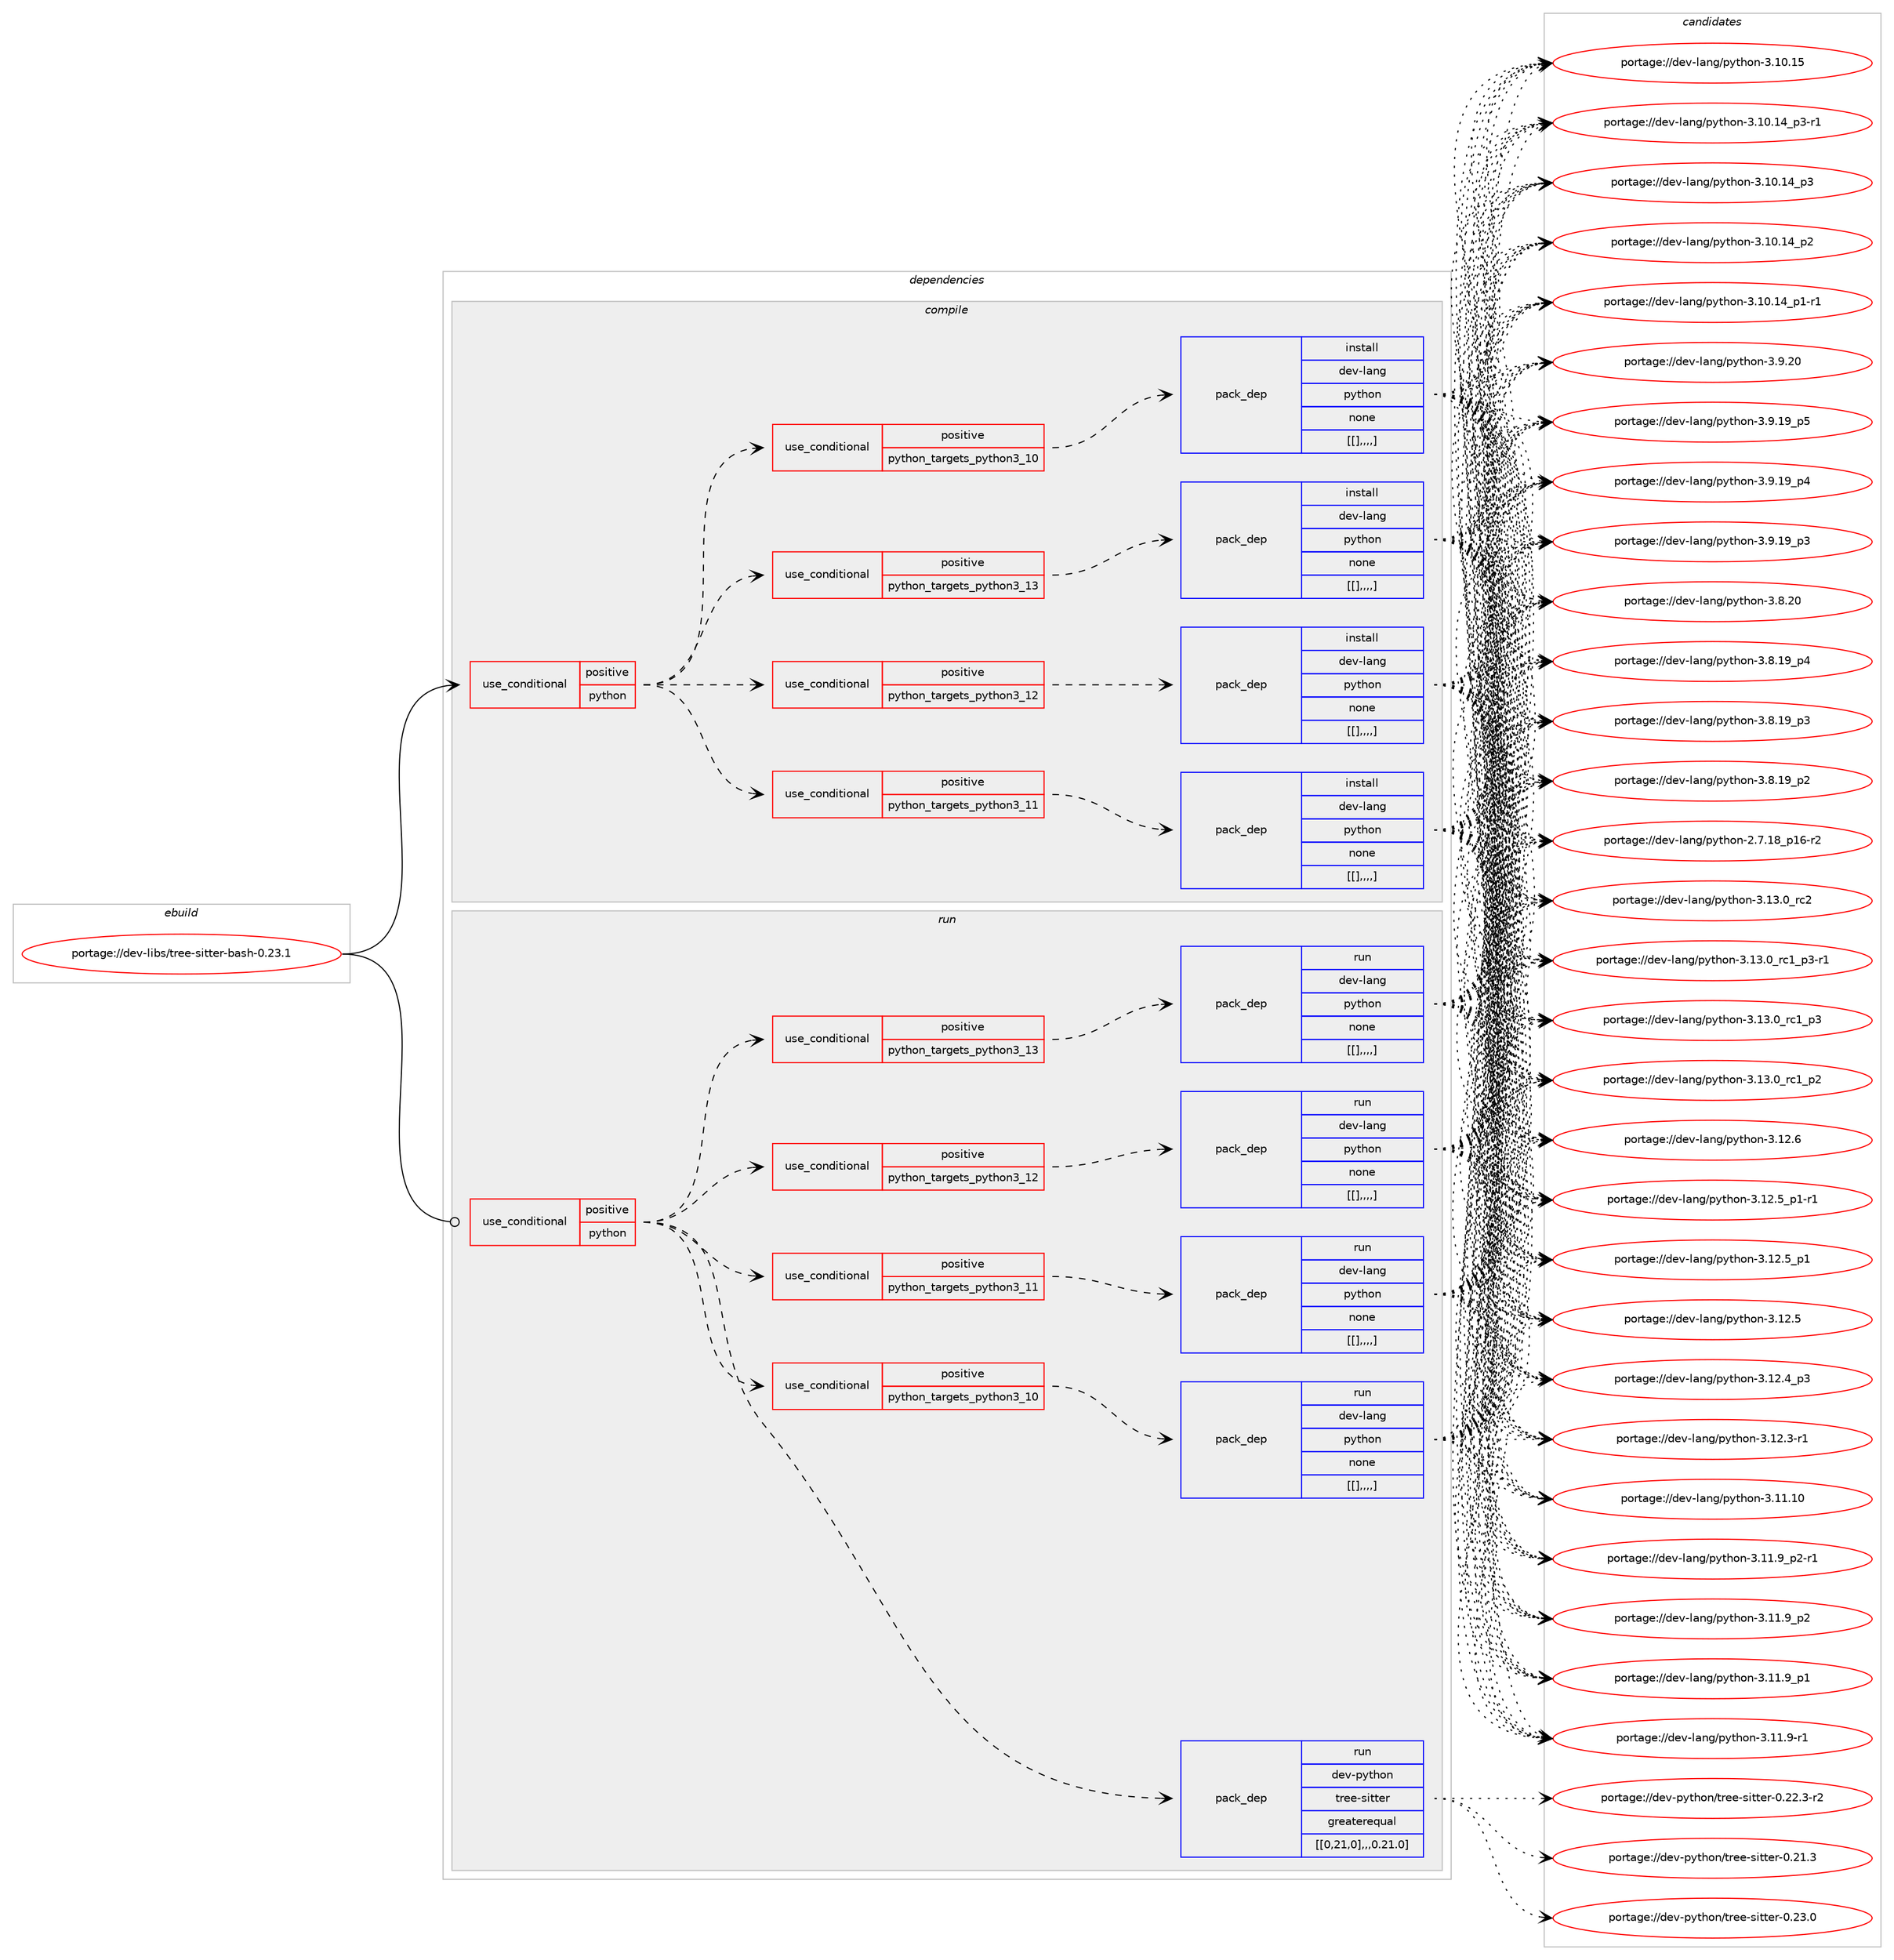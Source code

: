 digraph prolog {

# *************
# Graph options
# *************

newrank=true;
concentrate=true;
compound=true;
graph [rankdir=LR,fontname=Helvetica,fontsize=10,ranksep=1.5];#, ranksep=2.5, nodesep=0.2];
edge  [arrowhead=vee];
node  [fontname=Helvetica,fontsize=10];

# **********
# The ebuild
# **********

subgraph cluster_leftcol {
color=gray;
label=<<i>ebuild</i>>;
id [label="portage://dev-libs/tree-sitter-bash-0.23.1", color=red, width=4, href="../dev-libs/tree-sitter-bash-0.23.1.svg"];
}

# ****************
# The dependencies
# ****************

subgraph cluster_midcol {
color=gray;
label=<<i>dependencies</i>>;
subgraph cluster_compile {
fillcolor="#eeeeee";
style=filled;
label=<<i>compile</i>>;
subgraph cond28786 {
dependency115374 [label=<<TABLE BORDER="0" CELLBORDER="1" CELLSPACING="0" CELLPADDING="4"><TR><TD ROWSPAN="3" CELLPADDING="10">use_conditional</TD></TR><TR><TD>positive</TD></TR><TR><TD>python</TD></TR></TABLE>>, shape=none, color=red];
subgraph cond28787 {
dependency115375 [label=<<TABLE BORDER="0" CELLBORDER="1" CELLSPACING="0" CELLPADDING="4"><TR><TD ROWSPAN="3" CELLPADDING="10">use_conditional</TD></TR><TR><TD>positive</TD></TR><TR><TD>python_targets_python3_10</TD></TR></TABLE>>, shape=none, color=red];
subgraph pack85420 {
dependency115376 [label=<<TABLE BORDER="0" CELLBORDER="1" CELLSPACING="0" CELLPADDING="4" WIDTH="220"><TR><TD ROWSPAN="6" CELLPADDING="30">pack_dep</TD></TR><TR><TD WIDTH="110">install</TD></TR><TR><TD>dev-lang</TD></TR><TR><TD>python</TD></TR><TR><TD>none</TD></TR><TR><TD>[[],,,,]</TD></TR></TABLE>>, shape=none, color=blue];
}
dependency115375:e -> dependency115376:w [weight=20,style="dashed",arrowhead="vee"];
}
dependency115374:e -> dependency115375:w [weight=20,style="dashed",arrowhead="vee"];
subgraph cond28788 {
dependency115377 [label=<<TABLE BORDER="0" CELLBORDER="1" CELLSPACING="0" CELLPADDING="4"><TR><TD ROWSPAN="3" CELLPADDING="10">use_conditional</TD></TR><TR><TD>positive</TD></TR><TR><TD>python_targets_python3_11</TD></TR></TABLE>>, shape=none, color=red];
subgraph pack85421 {
dependency115378 [label=<<TABLE BORDER="0" CELLBORDER="1" CELLSPACING="0" CELLPADDING="4" WIDTH="220"><TR><TD ROWSPAN="6" CELLPADDING="30">pack_dep</TD></TR><TR><TD WIDTH="110">install</TD></TR><TR><TD>dev-lang</TD></TR><TR><TD>python</TD></TR><TR><TD>none</TD></TR><TR><TD>[[],,,,]</TD></TR></TABLE>>, shape=none, color=blue];
}
dependency115377:e -> dependency115378:w [weight=20,style="dashed",arrowhead="vee"];
}
dependency115374:e -> dependency115377:w [weight=20,style="dashed",arrowhead="vee"];
subgraph cond28789 {
dependency115379 [label=<<TABLE BORDER="0" CELLBORDER="1" CELLSPACING="0" CELLPADDING="4"><TR><TD ROWSPAN="3" CELLPADDING="10">use_conditional</TD></TR><TR><TD>positive</TD></TR><TR><TD>python_targets_python3_12</TD></TR></TABLE>>, shape=none, color=red];
subgraph pack85422 {
dependency115380 [label=<<TABLE BORDER="0" CELLBORDER="1" CELLSPACING="0" CELLPADDING="4" WIDTH="220"><TR><TD ROWSPAN="6" CELLPADDING="30">pack_dep</TD></TR><TR><TD WIDTH="110">install</TD></TR><TR><TD>dev-lang</TD></TR><TR><TD>python</TD></TR><TR><TD>none</TD></TR><TR><TD>[[],,,,]</TD></TR></TABLE>>, shape=none, color=blue];
}
dependency115379:e -> dependency115380:w [weight=20,style="dashed",arrowhead="vee"];
}
dependency115374:e -> dependency115379:w [weight=20,style="dashed",arrowhead="vee"];
subgraph cond28790 {
dependency115381 [label=<<TABLE BORDER="0" CELLBORDER="1" CELLSPACING="0" CELLPADDING="4"><TR><TD ROWSPAN="3" CELLPADDING="10">use_conditional</TD></TR><TR><TD>positive</TD></TR><TR><TD>python_targets_python3_13</TD></TR></TABLE>>, shape=none, color=red];
subgraph pack85423 {
dependency115382 [label=<<TABLE BORDER="0" CELLBORDER="1" CELLSPACING="0" CELLPADDING="4" WIDTH="220"><TR><TD ROWSPAN="6" CELLPADDING="30">pack_dep</TD></TR><TR><TD WIDTH="110">install</TD></TR><TR><TD>dev-lang</TD></TR><TR><TD>python</TD></TR><TR><TD>none</TD></TR><TR><TD>[[],,,,]</TD></TR></TABLE>>, shape=none, color=blue];
}
dependency115381:e -> dependency115382:w [weight=20,style="dashed",arrowhead="vee"];
}
dependency115374:e -> dependency115381:w [weight=20,style="dashed",arrowhead="vee"];
}
id:e -> dependency115374:w [weight=20,style="solid",arrowhead="vee"];
}
subgraph cluster_compileandrun {
fillcolor="#eeeeee";
style=filled;
label=<<i>compile and run</i>>;
}
subgraph cluster_run {
fillcolor="#eeeeee";
style=filled;
label=<<i>run</i>>;
subgraph cond28791 {
dependency115383 [label=<<TABLE BORDER="0" CELLBORDER="1" CELLSPACING="0" CELLPADDING="4"><TR><TD ROWSPAN="3" CELLPADDING="10">use_conditional</TD></TR><TR><TD>positive</TD></TR><TR><TD>python</TD></TR></TABLE>>, shape=none, color=red];
subgraph cond28792 {
dependency115384 [label=<<TABLE BORDER="0" CELLBORDER="1" CELLSPACING="0" CELLPADDING="4"><TR><TD ROWSPAN="3" CELLPADDING="10">use_conditional</TD></TR><TR><TD>positive</TD></TR><TR><TD>python_targets_python3_10</TD></TR></TABLE>>, shape=none, color=red];
subgraph pack85424 {
dependency115385 [label=<<TABLE BORDER="0" CELLBORDER="1" CELLSPACING="0" CELLPADDING="4" WIDTH="220"><TR><TD ROWSPAN="6" CELLPADDING="30">pack_dep</TD></TR><TR><TD WIDTH="110">run</TD></TR><TR><TD>dev-lang</TD></TR><TR><TD>python</TD></TR><TR><TD>none</TD></TR><TR><TD>[[],,,,]</TD></TR></TABLE>>, shape=none, color=blue];
}
dependency115384:e -> dependency115385:w [weight=20,style="dashed",arrowhead="vee"];
}
dependency115383:e -> dependency115384:w [weight=20,style="dashed",arrowhead="vee"];
subgraph cond28793 {
dependency115386 [label=<<TABLE BORDER="0" CELLBORDER="1" CELLSPACING="0" CELLPADDING="4"><TR><TD ROWSPAN="3" CELLPADDING="10">use_conditional</TD></TR><TR><TD>positive</TD></TR><TR><TD>python_targets_python3_11</TD></TR></TABLE>>, shape=none, color=red];
subgraph pack85425 {
dependency115387 [label=<<TABLE BORDER="0" CELLBORDER="1" CELLSPACING="0" CELLPADDING="4" WIDTH="220"><TR><TD ROWSPAN="6" CELLPADDING="30">pack_dep</TD></TR><TR><TD WIDTH="110">run</TD></TR><TR><TD>dev-lang</TD></TR><TR><TD>python</TD></TR><TR><TD>none</TD></TR><TR><TD>[[],,,,]</TD></TR></TABLE>>, shape=none, color=blue];
}
dependency115386:e -> dependency115387:w [weight=20,style="dashed",arrowhead="vee"];
}
dependency115383:e -> dependency115386:w [weight=20,style="dashed",arrowhead="vee"];
subgraph cond28794 {
dependency115388 [label=<<TABLE BORDER="0" CELLBORDER="1" CELLSPACING="0" CELLPADDING="4"><TR><TD ROWSPAN="3" CELLPADDING="10">use_conditional</TD></TR><TR><TD>positive</TD></TR><TR><TD>python_targets_python3_12</TD></TR></TABLE>>, shape=none, color=red];
subgraph pack85426 {
dependency115389 [label=<<TABLE BORDER="0" CELLBORDER="1" CELLSPACING="0" CELLPADDING="4" WIDTH="220"><TR><TD ROWSPAN="6" CELLPADDING="30">pack_dep</TD></TR><TR><TD WIDTH="110">run</TD></TR><TR><TD>dev-lang</TD></TR><TR><TD>python</TD></TR><TR><TD>none</TD></TR><TR><TD>[[],,,,]</TD></TR></TABLE>>, shape=none, color=blue];
}
dependency115388:e -> dependency115389:w [weight=20,style="dashed",arrowhead="vee"];
}
dependency115383:e -> dependency115388:w [weight=20,style="dashed",arrowhead="vee"];
subgraph cond28795 {
dependency115390 [label=<<TABLE BORDER="0" CELLBORDER="1" CELLSPACING="0" CELLPADDING="4"><TR><TD ROWSPAN="3" CELLPADDING="10">use_conditional</TD></TR><TR><TD>positive</TD></TR><TR><TD>python_targets_python3_13</TD></TR></TABLE>>, shape=none, color=red];
subgraph pack85427 {
dependency115391 [label=<<TABLE BORDER="0" CELLBORDER="1" CELLSPACING="0" CELLPADDING="4" WIDTH="220"><TR><TD ROWSPAN="6" CELLPADDING="30">pack_dep</TD></TR><TR><TD WIDTH="110">run</TD></TR><TR><TD>dev-lang</TD></TR><TR><TD>python</TD></TR><TR><TD>none</TD></TR><TR><TD>[[],,,,]</TD></TR></TABLE>>, shape=none, color=blue];
}
dependency115390:e -> dependency115391:w [weight=20,style="dashed",arrowhead="vee"];
}
dependency115383:e -> dependency115390:w [weight=20,style="dashed",arrowhead="vee"];
subgraph pack85428 {
dependency115392 [label=<<TABLE BORDER="0" CELLBORDER="1" CELLSPACING="0" CELLPADDING="4" WIDTH="220"><TR><TD ROWSPAN="6" CELLPADDING="30">pack_dep</TD></TR><TR><TD WIDTH="110">run</TD></TR><TR><TD>dev-python</TD></TR><TR><TD>tree-sitter</TD></TR><TR><TD>greaterequal</TD></TR><TR><TD>[[0,21,0],,,0.21.0]</TD></TR></TABLE>>, shape=none, color=blue];
}
dependency115383:e -> dependency115392:w [weight=20,style="dashed",arrowhead="vee"];
}
id:e -> dependency115383:w [weight=20,style="solid",arrowhead="odot"];
}
}

# **************
# The candidates
# **************

subgraph cluster_choices {
rank=same;
color=gray;
label=<<i>candidates</i>>;

subgraph choice85420 {
color=black;
nodesep=1;
choice10010111845108971101034711212111610411111045514649514648951149950 [label="portage://dev-lang/python-3.13.0_rc2", color=red, width=4,href="../dev-lang/python-3.13.0_rc2.svg"];
choice1001011184510897110103471121211161041111104551464951464895114994995112514511449 [label="portage://dev-lang/python-3.13.0_rc1_p3-r1", color=red, width=4,href="../dev-lang/python-3.13.0_rc1_p3-r1.svg"];
choice100101118451089711010347112121116104111110455146495146489511499499511251 [label="portage://dev-lang/python-3.13.0_rc1_p3", color=red, width=4,href="../dev-lang/python-3.13.0_rc1_p3.svg"];
choice100101118451089711010347112121116104111110455146495146489511499499511250 [label="portage://dev-lang/python-3.13.0_rc1_p2", color=red, width=4,href="../dev-lang/python-3.13.0_rc1_p2.svg"];
choice10010111845108971101034711212111610411111045514649504654 [label="portage://dev-lang/python-3.12.6", color=red, width=4,href="../dev-lang/python-3.12.6.svg"];
choice1001011184510897110103471121211161041111104551464950465395112494511449 [label="portage://dev-lang/python-3.12.5_p1-r1", color=red, width=4,href="../dev-lang/python-3.12.5_p1-r1.svg"];
choice100101118451089711010347112121116104111110455146495046539511249 [label="portage://dev-lang/python-3.12.5_p1", color=red, width=4,href="../dev-lang/python-3.12.5_p1.svg"];
choice10010111845108971101034711212111610411111045514649504653 [label="portage://dev-lang/python-3.12.5", color=red, width=4,href="../dev-lang/python-3.12.5.svg"];
choice100101118451089711010347112121116104111110455146495046529511251 [label="portage://dev-lang/python-3.12.4_p3", color=red, width=4,href="../dev-lang/python-3.12.4_p3.svg"];
choice100101118451089711010347112121116104111110455146495046514511449 [label="portage://dev-lang/python-3.12.3-r1", color=red, width=4,href="../dev-lang/python-3.12.3-r1.svg"];
choice1001011184510897110103471121211161041111104551464949464948 [label="portage://dev-lang/python-3.11.10", color=red, width=4,href="../dev-lang/python-3.11.10.svg"];
choice1001011184510897110103471121211161041111104551464949465795112504511449 [label="portage://dev-lang/python-3.11.9_p2-r1", color=red, width=4,href="../dev-lang/python-3.11.9_p2-r1.svg"];
choice100101118451089711010347112121116104111110455146494946579511250 [label="portage://dev-lang/python-3.11.9_p2", color=red, width=4,href="../dev-lang/python-3.11.9_p2.svg"];
choice100101118451089711010347112121116104111110455146494946579511249 [label="portage://dev-lang/python-3.11.9_p1", color=red, width=4,href="../dev-lang/python-3.11.9_p1.svg"];
choice100101118451089711010347112121116104111110455146494946574511449 [label="portage://dev-lang/python-3.11.9-r1", color=red, width=4,href="../dev-lang/python-3.11.9-r1.svg"];
choice1001011184510897110103471121211161041111104551464948464953 [label="portage://dev-lang/python-3.10.15", color=red, width=4,href="../dev-lang/python-3.10.15.svg"];
choice100101118451089711010347112121116104111110455146494846495295112514511449 [label="portage://dev-lang/python-3.10.14_p3-r1", color=red, width=4,href="../dev-lang/python-3.10.14_p3-r1.svg"];
choice10010111845108971101034711212111610411111045514649484649529511251 [label="portage://dev-lang/python-3.10.14_p3", color=red, width=4,href="../dev-lang/python-3.10.14_p3.svg"];
choice10010111845108971101034711212111610411111045514649484649529511250 [label="portage://dev-lang/python-3.10.14_p2", color=red, width=4,href="../dev-lang/python-3.10.14_p2.svg"];
choice100101118451089711010347112121116104111110455146494846495295112494511449 [label="portage://dev-lang/python-3.10.14_p1-r1", color=red, width=4,href="../dev-lang/python-3.10.14_p1-r1.svg"];
choice10010111845108971101034711212111610411111045514657465048 [label="portage://dev-lang/python-3.9.20", color=red, width=4,href="../dev-lang/python-3.9.20.svg"];
choice100101118451089711010347112121116104111110455146574649579511253 [label="portage://dev-lang/python-3.9.19_p5", color=red, width=4,href="../dev-lang/python-3.9.19_p5.svg"];
choice100101118451089711010347112121116104111110455146574649579511252 [label="portage://dev-lang/python-3.9.19_p4", color=red, width=4,href="../dev-lang/python-3.9.19_p4.svg"];
choice100101118451089711010347112121116104111110455146574649579511251 [label="portage://dev-lang/python-3.9.19_p3", color=red, width=4,href="../dev-lang/python-3.9.19_p3.svg"];
choice10010111845108971101034711212111610411111045514656465048 [label="portage://dev-lang/python-3.8.20", color=red, width=4,href="../dev-lang/python-3.8.20.svg"];
choice100101118451089711010347112121116104111110455146564649579511252 [label="portage://dev-lang/python-3.8.19_p4", color=red, width=4,href="../dev-lang/python-3.8.19_p4.svg"];
choice100101118451089711010347112121116104111110455146564649579511251 [label="portage://dev-lang/python-3.8.19_p3", color=red, width=4,href="../dev-lang/python-3.8.19_p3.svg"];
choice100101118451089711010347112121116104111110455146564649579511250 [label="portage://dev-lang/python-3.8.19_p2", color=red, width=4,href="../dev-lang/python-3.8.19_p2.svg"];
choice100101118451089711010347112121116104111110455046554649569511249544511450 [label="portage://dev-lang/python-2.7.18_p16-r2", color=red, width=4,href="../dev-lang/python-2.7.18_p16-r2.svg"];
dependency115376:e -> choice10010111845108971101034711212111610411111045514649514648951149950:w [style=dotted,weight="100"];
dependency115376:e -> choice1001011184510897110103471121211161041111104551464951464895114994995112514511449:w [style=dotted,weight="100"];
dependency115376:e -> choice100101118451089711010347112121116104111110455146495146489511499499511251:w [style=dotted,weight="100"];
dependency115376:e -> choice100101118451089711010347112121116104111110455146495146489511499499511250:w [style=dotted,weight="100"];
dependency115376:e -> choice10010111845108971101034711212111610411111045514649504654:w [style=dotted,weight="100"];
dependency115376:e -> choice1001011184510897110103471121211161041111104551464950465395112494511449:w [style=dotted,weight="100"];
dependency115376:e -> choice100101118451089711010347112121116104111110455146495046539511249:w [style=dotted,weight="100"];
dependency115376:e -> choice10010111845108971101034711212111610411111045514649504653:w [style=dotted,weight="100"];
dependency115376:e -> choice100101118451089711010347112121116104111110455146495046529511251:w [style=dotted,weight="100"];
dependency115376:e -> choice100101118451089711010347112121116104111110455146495046514511449:w [style=dotted,weight="100"];
dependency115376:e -> choice1001011184510897110103471121211161041111104551464949464948:w [style=dotted,weight="100"];
dependency115376:e -> choice1001011184510897110103471121211161041111104551464949465795112504511449:w [style=dotted,weight="100"];
dependency115376:e -> choice100101118451089711010347112121116104111110455146494946579511250:w [style=dotted,weight="100"];
dependency115376:e -> choice100101118451089711010347112121116104111110455146494946579511249:w [style=dotted,weight="100"];
dependency115376:e -> choice100101118451089711010347112121116104111110455146494946574511449:w [style=dotted,weight="100"];
dependency115376:e -> choice1001011184510897110103471121211161041111104551464948464953:w [style=dotted,weight="100"];
dependency115376:e -> choice100101118451089711010347112121116104111110455146494846495295112514511449:w [style=dotted,weight="100"];
dependency115376:e -> choice10010111845108971101034711212111610411111045514649484649529511251:w [style=dotted,weight="100"];
dependency115376:e -> choice10010111845108971101034711212111610411111045514649484649529511250:w [style=dotted,weight="100"];
dependency115376:e -> choice100101118451089711010347112121116104111110455146494846495295112494511449:w [style=dotted,weight="100"];
dependency115376:e -> choice10010111845108971101034711212111610411111045514657465048:w [style=dotted,weight="100"];
dependency115376:e -> choice100101118451089711010347112121116104111110455146574649579511253:w [style=dotted,weight="100"];
dependency115376:e -> choice100101118451089711010347112121116104111110455146574649579511252:w [style=dotted,weight="100"];
dependency115376:e -> choice100101118451089711010347112121116104111110455146574649579511251:w [style=dotted,weight="100"];
dependency115376:e -> choice10010111845108971101034711212111610411111045514656465048:w [style=dotted,weight="100"];
dependency115376:e -> choice100101118451089711010347112121116104111110455146564649579511252:w [style=dotted,weight="100"];
dependency115376:e -> choice100101118451089711010347112121116104111110455146564649579511251:w [style=dotted,weight="100"];
dependency115376:e -> choice100101118451089711010347112121116104111110455146564649579511250:w [style=dotted,weight="100"];
dependency115376:e -> choice100101118451089711010347112121116104111110455046554649569511249544511450:w [style=dotted,weight="100"];
}
subgraph choice85421 {
color=black;
nodesep=1;
choice10010111845108971101034711212111610411111045514649514648951149950 [label="portage://dev-lang/python-3.13.0_rc2", color=red, width=4,href="../dev-lang/python-3.13.0_rc2.svg"];
choice1001011184510897110103471121211161041111104551464951464895114994995112514511449 [label="portage://dev-lang/python-3.13.0_rc1_p3-r1", color=red, width=4,href="../dev-lang/python-3.13.0_rc1_p3-r1.svg"];
choice100101118451089711010347112121116104111110455146495146489511499499511251 [label="portage://dev-lang/python-3.13.0_rc1_p3", color=red, width=4,href="../dev-lang/python-3.13.0_rc1_p3.svg"];
choice100101118451089711010347112121116104111110455146495146489511499499511250 [label="portage://dev-lang/python-3.13.0_rc1_p2", color=red, width=4,href="../dev-lang/python-3.13.0_rc1_p2.svg"];
choice10010111845108971101034711212111610411111045514649504654 [label="portage://dev-lang/python-3.12.6", color=red, width=4,href="../dev-lang/python-3.12.6.svg"];
choice1001011184510897110103471121211161041111104551464950465395112494511449 [label="portage://dev-lang/python-3.12.5_p1-r1", color=red, width=4,href="../dev-lang/python-3.12.5_p1-r1.svg"];
choice100101118451089711010347112121116104111110455146495046539511249 [label="portage://dev-lang/python-3.12.5_p1", color=red, width=4,href="../dev-lang/python-3.12.5_p1.svg"];
choice10010111845108971101034711212111610411111045514649504653 [label="portage://dev-lang/python-3.12.5", color=red, width=4,href="../dev-lang/python-3.12.5.svg"];
choice100101118451089711010347112121116104111110455146495046529511251 [label="portage://dev-lang/python-3.12.4_p3", color=red, width=4,href="../dev-lang/python-3.12.4_p3.svg"];
choice100101118451089711010347112121116104111110455146495046514511449 [label="portage://dev-lang/python-3.12.3-r1", color=red, width=4,href="../dev-lang/python-3.12.3-r1.svg"];
choice1001011184510897110103471121211161041111104551464949464948 [label="portage://dev-lang/python-3.11.10", color=red, width=4,href="../dev-lang/python-3.11.10.svg"];
choice1001011184510897110103471121211161041111104551464949465795112504511449 [label="portage://dev-lang/python-3.11.9_p2-r1", color=red, width=4,href="../dev-lang/python-3.11.9_p2-r1.svg"];
choice100101118451089711010347112121116104111110455146494946579511250 [label="portage://dev-lang/python-3.11.9_p2", color=red, width=4,href="../dev-lang/python-3.11.9_p2.svg"];
choice100101118451089711010347112121116104111110455146494946579511249 [label="portage://dev-lang/python-3.11.9_p1", color=red, width=4,href="../dev-lang/python-3.11.9_p1.svg"];
choice100101118451089711010347112121116104111110455146494946574511449 [label="portage://dev-lang/python-3.11.9-r1", color=red, width=4,href="../dev-lang/python-3.11.9-r1.svg"];
choice1001011184510897110103471121211161041111104551464948464953 [label="portage://dev-lang/python-3.10.15", color=red, width=4,href="../dev-lang/python-3.10.15.svg"];
choice100101118451089711010347112121116104111110455146494846495295112514511449 [label="portage://dev-lang/python-3.10.14_p3-r1", color=red, width=4,href="../dev-lang/python-3.10.14_p3-r1.svg"];
choice10010111845108971101034711212111610411111045514649484649529511251 [label="portage://dev-lang/python-3.10.14_p3", color=red, width=4,href="../dev-lang/python-3.10.14_p3.svg"];
choice10010111845108971101034711212111610411111045514649484649529511250 [label="portage://dev-lang/python-3.10.14_p2", color=red, width=4,href="../dev-lang/python-3.10.14_p2.svg"];
choice100101118451089711010347112121116104111110455146494846495295112494511449 [label="portage://dev-lang/python-3.10.14_p1-r1", color=red, width=4,href="../dev-lang/python-3.10.14_p1-r1.svg"];
choice10010111845108971101034711212111610411111045514657465048 [label="portage://dev-lang/python-3.9.20", color=red, width=4,href="../dev-lang/python-3.9.20.svg"];
choice100101118451089711010347112121116104111110455146574649579511253 [label="portage://dev-lang/python-3.9.19_p5", color=red, width=4,href="../dev-lang/python-3.9.19_p5.svg"];
choice100101118451089711010347112121116104111110455146574649579511252 [label="portage://dev-lang/python-3.9.19_p4", color=red, width=4,href="../dev-lang/python-3.9.19_p4.svg"];
choice100101118451089711010347112121116104111110455146574649579511251 [label="portage://dev-lang/python-3.9.19_p3", color=red, width=4,href="../dev-lang/python-3.9.19_p3.svg"];
choice10010111845108971101034711212111610411111045514656465048 [label="portage://dev-lang/python-3.8.20", color=red, width=4,href="../dev-lang/python-3.8.20.svg"];
choice100101118451089711010347112121116104111110455146564649579511252 [label="portage://dev-lang/python-3.8.19_p4", color=red, width=4,href="../dev-lang/python-3.8.19_p4.svg"];
choice100101118451089711010347112121116104111110455146564649579511251 [label="portage://dev-lang/python-3.8.19_p3", color=red, width=4,href="../dev-lang/python-3.8.19_p3.svg"];
choice100101118451089711010347112121116104111110455146564649579511250 [label="portage://dev-lang/python-3.8.19_p2", color=red, width=4,href="../dev-lang/python-3.8.19_p2.svg"];
choice100101118451089711010347112121116104111110455046554649569511249544511450 [label="portage://dev-lang/python-2.7.18_p16-r2", color=red, width=4,href="../dev-lang/python-2.7.18_p16-r2.svg"];
dependency115378:e -> choice10010111845108971101034711212111610411111045514649514648951149950:w [style=dotted,weight="100"];
dependency115378:e -> choice1001011184510897110103471121211161041111104551464951464895114994995112514511449:w [style=dotted,weight="100"];
dependency115378:e -> choice100101118451089711010347112121116104111110455146495146489511499499511251:w [style=dotted,weight="100"];
dependency115378:e -> choice100101118451089711010347112121116104111110455146495146489511499499511250:w [style=dotted,weight="100"];
dependency115378:e -> choice10010111845108971101034711212111610411111045514649504654:w [style=dotted,weight="100"];
dependency115378:e -> choice1001011184510897110103471121211161041111104551464950465395112494511449:w [style=dotted,weight="100"];
dependency115378:e -> choice100101118451089711010347112121116104111110455146495046539511249:w [style=dotted,weight="100"];
dependency115378:e -> choice10010111845108971101034711212111610411111045514649504653:w [style=dotted,weight="100"];
dependency115378:e -> choice100101118451089711010347112121116104111110455146495046529511251:w [style=dotted,weight="100"];
dependency115378:e -> choice100101118451089711010347112121116104111110455146495046514511449:w [style=dotted,weight="100"];
dependency115378:e -> choice1001011184510897110103471121211161041111104551464949464948:w [style=dotted,weight="100"];
dependency115378:e -> choice1001011184510897110103471121211161041111104551464949465795112504511449:w [style=dotted,weight="100"];
dependency115378:e -> choice100101118451089711010347112121116104111110455146494946579511250:w [style=dotted,weight="100"];
dependency115378:e -> choice100101118451089711010347112121116104111110455146494946579511249:w [style=dotted,weight="100"];
dependency115378:e -> choice100101118451089711010347112121116104111110455146494946574511449:w [style=dotted,weight="100"];
dependency115378:e -> choice1001011184510897110103471121211161041111104551464948464953:w [style=dotted,weight="100"];
dependency115378:e -> choice100101118451089711010347112121116104111110455146494846495295112514511449:w [style=dotted,weight="100"];
dependency115378:e -> choice10010111845108971101034711212111610411111045514649484649529511251:w [style=dotted,weight="100"];
dependency115378:e -> choice10010111845108971101034711212111610411111045514649484649529511250:w [style=dotted,weight="100"];
dependency115378:e -> choice100101118451089711010347112121116104111110455146494846495295112494511449:w [style=dotted,weight="100"];
dependency115378:e -> choice10010111845108971101034711212111610411111045514657465048:w [style=dotted,weight="100"];
dependency115378:e -> choice100101118451089711010347112121116104111110455146574649579511253:w [style=dotted,weight="100"];
dependency115378:e -> choice100101118451089711010347112121116104111110455146574649579511252:w [style=dotted,weight="100"];
dependency115378:e -> choice100101118451089711010347112121116104111110455146574649579511251:w [style=dotted,weight="100"];
dependency115378:e -> choice10010111845108971101034711212111610411111045514656465048:w [style=dotted,weight="100"];
dependency115378:e -> choice100101118451089711010347112121116104111110455146564649579511252:w [style=dotted,weight="100"];
dependency115378:e -> choice100101118451089711010347112121116104111110455146564649579511251:w [style=dotted,weight="100"];
dependency115378:e -> choice100101118451089711010347112121116104111110455146564649579511250:w [style=dotted,weight="100"];
dependency115378:e -> choice100101118451089711010347112121116104111110455046554649569511249544511450:w [style=dotted,weight="100"];
}
subgraph choice85422 {
color=black;
nodesep=1;
choice10010111845108971101034711212111610411111045514649514648951149950 [label="portage://dev-lang/python-3.13.0_rc2", color=red, width=4,href="../dev-lang/python-3.13.0_rc2.svg"];
choice1001011184510897110103471121211161041111104551464951464895114994995112514511449 [label="portage://dev-lang/python-3.13.0_rc1_p3-r1", color=red, width=4,href="../dev-lang/python-3.13.0_rc1_p3-r1.svg"];
choice100101118451089711010347112121116104111110455146495146489511499499511251 [label="portage://dev-lang/python-3.13.0_rc1_p3", color=red, width=4,href="../dev-lang/python-3.13.0_rc1_p3.svg"];
choice100101118451089711010347112121116104111110455146495146489511499499511250 [label="portage://dev-lang/python-3.13.0_rc1_p2", color=red, width=4,href="../dev-lang/python-3.13.0_rc1_p2.svg"];
choice10010111845108971101034711212111610411111045514649504654 [label="portage://dev-lang/python-3.12.6", color=red, width=4,href="../dev-lang/python-3.12.6.svg"];
choice1001011184510897110103471121211161041111104551464950465395112494511449 [label="portage://dev-lang/python-3.12.5_p1-r1", color=red, width=4,href="../dev-lang/python-3.12.5_p1-r1.svg"];
choice100101118451089711010347112121116104111110455146495046539511249 [label="portage://dev-lang/python-3.12.5_p1", color=red, width=4,href="../dev-lang/python-3.12.5_p1.svg"];
choice10010111845108971101034711212111610411111045514649504653 [label="portage://dev-lang/python-3.12.5", color=red, width=4,href="../dev-lang/python-3.12.5.svg"];
choice100101118451089711010347112121116104111110455146495046529511251 [label="portage://dev-lang/python-3.12.4_p3", color=red, width=4,href="../dev-lang/python-3.12.4_p3.svg"];
choice100101118451089711010347112121116104111110455146495046514511449 [label="portage://dev-lang/python-3.12.3-r1", color=red, width=4,href="../dev-lang/python-3.12.3-r1.svg"];
choice1001011184510897110103471121211161041111104551464949464948 [label="portage://dev-lang/python-3.11.10", color=red, width=4,href="../dev-lang/python-3.11.10.svg"];
choice1001011184510897110103471121211161041111104551464949465795112504511449 [label="portage://dev-lang/python-3.11.9_p2-r1", color=red, width=4,href="../dev-lang/python-3.11.9_p2-r1.svg"];
choice100101118451089711010347112121116104111110455146494946579511250 [label="portage://dev-lang/python-3.11.9_p2", color=red, width=4,href="../dev-lang/python-3.11.9_p2.svg"];
choice100101118451089711010347112121116104111110455146494946579511249 [label="portage://dev-lang/python-3.11.9_p1", color=red, width=4,href="../dev-lang/python-3.11.9_p1.svg"];
choice100101118451089711010347112121116104111110455146494946574511449 [label="portage://dev-lang/python-3.11.9-r1", color=red, width=4,href="../dev-lang/python-3.11.9-r1.svg"];
choice1001011184510897110103471121211161041111104551464948464953 [label="portage://dev-lang/python-3.10.15", color=red, width=4,href="../dev-lang/python-3.10.15.svg"];
choice100101118451089711010347112121116104111110455146494846495295112514511449 [label="portage://dev-lang/python-3.10.14_p3-r1", color=red, width=4,href="../dev-lang/python-3.10.14_p3-r1.svg"];
choice10010111845108971101034711212111610411111045514649484649529511251 [label="portage://dev-lang/python-3.10.14_p3", color=red, width=4,href="../dev-lang/python-3.10.14_p3.svg"];
choice10010111845108971101034711212111610411111045514649484649529511250 [label="portage://dev-lang/python-3.10.14_p2", color=red, width=4,href="../dev-lang/python-3.10.14_p2.svg"];
choice100101118451089711010347112121116104111110455146494846495295112494511449 [label="portage://dev-lang/python-3.10.14_p1-r1", color=red, width=4,href="../dev-lang/python-3.10.14_p1-r1.svg"];
choice10010111845108971101034711212111610411111045514657465048 [label="portage://dev-lang/python-3.9.20", color=red, width=4,href="../dev-lang/python-3.9.20.svg"];
choice100101118451089711010347112121116104111110455146574649579511253 [label="portage://dev-lang/python-3.9.19_p5", color=red, width=4,href="../dev-lang/python-3.9.19_p5.svg"];
choice100101118451089711010347112121116104111110455146574649579511252 [label="portage://dev-lang/python-3.9.19_p4", color=red, width=4,href="../dev-lang/python-3.9.19_p4.svg"];
choice100101118451089711010347112121116104111110455146574649579511251 [label="portage://dev-lang/python-3.9.19_p3", color=red, width=4,href="../dev-lang/python-3.9.19_p3.svg"];
choice10010111845108971101034711212111610411111045514656465048 [label="portage://dev-lang/python-3.8.20", color=red, width=4,href="../dev-lang/python-3.8.20.svg"];
choice100101118451089711010347112121116104111110455146564649579511252 [label="portage://dev-lang/python-3.8.19_p4", color=red, width=4,href="../dev-lang/python-3.8.19_p4.svg"];
choice100101118451089711010347112121116104111110455146564649579511251 [label="portage://dev-lang/python-3.8.19_p3", color=red, width=4,href="../dev-lang/python-3.8.19_p3.svg"];
choice100101118451089711010347112121116104111110455146564649579511250 [label="portage://dev-lang/python-3.8.19_p2", color=red, width=4,href="../dev-lang/python-3.8.19_p2.svg"];
choice100101118451089711010347112121116104111110455046554649569511249544511450 [label="portage://dev-lang/python-2.7.18_p16-r2", color=red, width=4,href="../dev-lang/python-2.7.18_p16-r2.svg"];
dependency115380:e -> choice10010111845108971101034711212111610411111045514649514648951149950:w [style=dotted,weight="100"];
dependency115380:e -> choice1001011184510897110103471121211161041111104551464951464895114994995112514511449:w [style=dotted,weight="100"];
dependency115380:e -> choice100101118451089711010347112121116104111110455146495146489511499499511251:w [style=dotted,weight="100"];
dependency115380:e -> choice100101118451089711010347112121116104111110455146495146489511499499511250:w [style=dotted,weight="100"];
dependency115380:e -> choice10010111845108971101034711212111610411111045514649504654:w [style=dotted,weight="100"];
dependency115380:e -> choice1001011184510897110103471121211161041111104551464950465395112494511449:w [style=dotted,weight="100"];
dependency115380:e -> choice100101118451089711010347112121116104111110455146495046539511249:w [style=dotted,weight="100"];
dependency115380:e -> choice10010111845108971101034711212111610411111045514649504653:w [style=dotted,weight="100"];
dependency115380:e -> choice100101118451089711010347112121116104111110455146495046529511251:w [style=dotted,weight="100"];
dependency115380:e -> choice100101118451089711010347112121116104111110455146495046514511449:w [style=dotted,weight="100"];
dependency115380:e -> choice1001011184510897110103471121211161041111104551464949464948:w [style=dotted,weight="100"];
dependency115380:e -> choice1001011184510897110103471121211161041111104551464949465795112504511449:w [style=dotted,weight="100"];
dependency115380:e -> choice100101118451089711010347112121116104111110455146494946579511250:w [style=dotted,weight="100"];
dependency115380:e -> choice100101118451089711010347112121116104111110455146494946579511249:w [style=dotted,weight="100"];
dependency115380:e -> choice100101118451089711010347112121116104111110455146494946574511449:w [style=dotted,weight="100"];
dependency115380:e -> choice1001011184510897110103471121211161041111104551464948464953:w [style=dotted,weight="100"];
dependency115380:e -> choice100101118451089711010347112121116104111110455146494846495295112514511449:w [style=dotted,weight="100"];
dependency115380:e -> choice10010111845108971101034711212111610411111045514649484649529511251:w [style=dotted,weight="100"];
dependency115380:e -> choice10010111845108971101034711212111610411111045514649484649529511250:w [style=dotted,weight="100"];
dependency115380:e -> choice100101118451089711010347112121116104111110455146494846495295112494511449:w [style=dotted,weight="100"];
dependency115380:e -> choice10010111845108971101034711212111610411111045514657465048:w [style=dotted,weight="100"];
dependency115380:e -> choice100101118451089711010347112121116104111110455146574649579511253:w [style=dotted,weight="100"];
dependency115380:e -> choice100101118451089711010347112121116104111110455146574649579511252:w [style=dotted,weight="100"];
dependency115380:e -> choice100101118451089711010347112121116104111110455146574649579511251:w [style=dotted,weight="100"];
dependency115380:e -> choice10010111845108971101034711212111610411111045514656465048:w [style=dotted,weight="100"];
dependency115380:e -> choice100101118451089711010347112121116104111110455146564649579511252:w [style=dotted,weight="100"];
dependency115380:e -> choice100101118451089711010347112121116104111110455146564649579511251:w [style=dotted,weight="100"];
dependency115380:e -> choice100101118451089711010347112121116104111110455146564649579511250:w [style=dotted,weight="100"];
dependency115380:e -> choice100101118451089711010347112121116104111110455046554649569511249544511450:w [style=dotted,weight="100"];
}
subgraph choice85423 {
color=black;
nodesep=1;
choice10010111845108971101034711212111610411111045514649514648951149950 [label="portage://dev-lang/python-3.13.0_rc2", color=red, width=4,href="../dev-lang/python-3.13.0_rc2.svg"];
choice1001011184510897110103471121211161041111104551464951464895114994995112514511449 [label="portage://dev-lang/python-3.13.0_rc1_p3-r1", color=red, width=4,href="../dev-lang/python-3.13.0_rc1_p3-r1.svg"];
choice100101118451089711010347112121116104111110455146495146489511499499511251 [label="portage://dev-lang/python-3.13.0_rc1_p3", color=red, width=4,href="../dev-lang/python-3.13.0_rc1_p3.svg"];
choice100101118451089711010347112121116104111110455146495146489511499499511250 [label="portage://dev-lang/python-3.13.0_rc1_p2", color=red, width=4,href="../dev-lang/python-3.13.0_rc1_p2.svg"];
choice10010111845108971101034711212111610411111045514649504654 [label="portage://dev-lang/python-3.12.6", color=red, width=4,href="../dev-lang/python-3.12.6.svg"];
choice1001011184510897110103471121211161041111104551464950465395112494511449 [label="portage://dev-lang/python-3.12.5_p1-r1", color=red, width=4,href="../dev-lang/python-3.12.5_p1-r1.svg"];
choice100101118451089711010347112121116104111110455146495046539511249 [label="portage://dev-lang/python-3.12.5_p1", color=red, width=4,href="../dev-lang/python-3.12.5_p1.svg"];
choice10010111845108971101034711212111610411111045514649504653 [label="portage://dev-lang/python-3.12.5", color=red, width=4,href="../dev-lang/python-3.12.5.svg"];
choice100101118451089711010347112121116104111110455146495046529511251 [label="portage://dev-lang/python-3.12.4_p3", color=red, width=4,href="../dev-lang/python-3.12.4_p3.svg"];
choice100101118451089711010347112121116104111110455146495046514511449 [label="portage://dev-lang/python-3.12.3-r1", color=red, width=4,href="../dev-lang/python-3.12.3-r1.svg"];
choice1001011184510897110103471121211161041111104551464949464948 [label="portage://dev-lang/python-3.11.10", color=red, width=4,href="../dev-lang/python-3.11.10.svg"];
choice1001011184510897110103471121211161041111104551464949465795112504511449 [label="portage://dev-lang/python-3.11.9_p2-r1", color=red, width=4,href="../dev-lang/python-3.11.9_p2-r1.svg"];
choice100101118451089711010347112121116104111110455146494946579511250 [label="portage://dev-lang/python-3.11.9_p2", color=red, width=4,href="../dev-lang/python-3.11.9_p2.svg"];
choice100101118451089711010347112121116104111110455146494946579511249 [label="portage://dev-lang/python-3.11.9_p1", color=red, width=4,href="../dev-lang/python-3.11.9_p1.svg"];
choice100101118451089711010347112121116104111110455146494946574511449 [label="portage://dev-lang/python-3.11.9-r1", color=red, width=4,href="../dev-lang/python-3.11.9-r1.svg"];
choice1001011184510897110103471121211161041111104551464948464953 [label="portage://dev-lang/python-3.10.15", color=red, width=4,href="../dev-lang/python-3.10.15.svg"];
choice100101118451089711010347112121116104111110455146494846495295112514511449 [label="portage://dev-lang/python-3.10.14_p3-r1", color=red, width=4,href="../dev-lang/python-3.10.14_p3-r1.svg"];
choice10010111845108971101034711212111610411111045514649484649529511251 [label="portage://dev-lang/python-3.10.14_p3", color=red, width=4,href="../dev-lang/python-3.10.14_p3.svg"];
choice10010111845108971101034711212111610411111045514649484649529511250 [label="portage://dev-lang/python-3.10.14_p2", color=red, width=4,href="../dev-lang/python-3.10.14_p2.svg"];
choice100101118451089711010347112121116104111110455146494846495295112494511449 [label="portage://dev-lang/python-3.10.14_p1-r1", color=red, width=4,href="../dev-lang/python-3.10.14_p1-r1.svg"];
choice10010111845108971101034711212111610411111045514657465048 [label="portage://dev-lang/python-3.9.20", color=red, width=4,href="../dev-lang/python-3.9.20.svg"];
choice100101118451089711010347112121116104111110455146574649579511253 [label="portage://dev-lang/python-3.9.19_p5", color=red, width=4,href="../dev-lang/python-3.9.19_p5.svg"];
choice100101118451089711010347112121116104111110455146574649579511252 [label="portage://dev-lang/python-3.9.19_p4", color=red, width=4,href="../dev-lang/python-3.9.19_p4.svg"];
choice100101118451089711010347112121116104111110455146574649579511251 [label="portage://dev-lang/python-3.9.19_p3", color=red, width=4,href="../dev-lang/python-3.9.19_p3.svg"];
choice10010111845108971101034711212111610411111045514656465048 [label="portage://dev-lang/python-3.8.20", color=red, width=4,href="../dev-lang/python-3.8.20.svg"];
choice100101118451089711010347112121116104111110455146564649579511252 [label="portage://dev-lang/python-3.8.19_p4", color=red, width=4,href="../dev-lang/python-3.8.19_p4.svg"];
choice100101118451089711010347112121116104111110455146564649579511251 [label="portage://dev-lang/python-3.8.19_p3", color=red, width=4,href="../dev-lang/python-3.8.19_p3.svg"];
choice100101118451089711010347112121116104111110455146564649579511250 [label="portage://dev-lang/python-3.8.19_p2", color=red, width=4,href="../dev-lang/python-3.8.19_p2.svg"];
choice100101118451089711010347112121116104111110455046554649569511249544511450 [label="portage://dev-lang/python-2.7.18_p16-r2", color=red, width=4,href="../dev-lang/python-2.7.18_p16-r2.svg"];
dependency115382:e -> choice10010111845108971101034711212111610411111045514649514648951149950:w [style=dotted,weight="100"];
dependency115382:e -> choice1001011184510897110103471121211161041111104551464951464895114994995112514511449:w [style=dotted,weight="100"];
dependency115382:e -> choice100101118451089711010347112121116104111110455146495146489511499499511251:w [style=dotted,weight="100"];
dependency115382:e -> choice100101118451089711010347112121116104111110455146495146489511499499511250:w [style=dotted,weight="100"];
dependency115382:e -> choice10010111845108971101034711212111610411111045514649504654:w [style=dotted,weight="100"];
dependency115382:e -> choice1001011184510897110103471121211161041111104551464950465395112494511449:w [style=dotted,weight="100"];
dependency115382:e -> choice100101118451089711010347112121116104111110455146495046539511249:w [style=dotted,weight="100"];
dependency115382:e -> choice10010111845108971101034711212111610411111045514649504653:w [style=dotted,weight="100"];
dependency115382:e -> choice100101118451089711010347112121116104111110455146495046529511251:w [style=dotted,weight="100"];
dependency115382:e -> choice100101118451089711010347112121116104111110455146495046514511449:w [style=dotted,weight="100"];
dependency115382:e -> choice1001011184510897110103471121211161041111104551464949464948:w [style=dotted,weight="100"];
dependency115382:e -> choice1001011184510897110103471121211161041111104551464949465795112504511449:w [style=dotted,weight="100"];
dependency115382:e -> choice100101118451089711010347112121116104111110455146494946579511250:w [style=dotted,weight="100"];
dependency115382:e -> choice100101118451089711010347112121116104111110455146494946579511249:w [style=dotted,weight="100"];
dependency115382:e -> choice100101118451089711010347112121116104111110455146494946574511449:w [style=dotted,weight="100"];
dependency115382:e -> choice1001011184510897110103471121211161041111104551464948464953:w [style=dotted,weight="100"];
dependency115382:e -> choice100101118451089711010347112121116104111110455146494846495295112514511449:w [style=dotted,weight="100"];
dependency115382:e -> choice10010111845108971101034711212111610411111045514649484649529511251:w [style=dotted,weight="100"];
dependency115382:e -> choice10010111845108971101034711212111610411111045514649484649529511250:w [style=dotted,weight="100"];
dependency115382:e -> choice100101118451089711010347112121116104111110455146494846495295112494511449:w [style=dotted,weight="100"];
dependency115382:e -> choice10010111845108971101034711212111610411111045514657465048:w [style=dotted,weight="100"];
dependency115382:e -> choice100101118451089711010347112121116104111110455146574649579511253:w [style=dotted,weight="100"];
dependency115382:e -> choice100101118451089711010347112121116104111110455146574649579511252:w [style=dotted,weight="100"];
dependency115382:e -> choice100101118451089711010347112121116104111110455146574649579511251:w [style=dotted,weight="100"];
dependency115382:e -> choice10010111845108971101034711212111610411111045514656465048:w [style=dotted,weight="100"];
dependency115382:e -> choice100101118451089711010347112121116104111110455146564649579511252:w [style=dotted,weight="100"];
dependency115382:e -> choice100101118451089711010347112121116104111110455146564649579511251:w [style=dotted,weight="100"];
dependency115382:e -> choice100101118451089711010347112121116104111110455146564649579511250:w [style=dotted,weight="100"];
dependency115382:e -> choice100101118451089711010347112121116104111110455046554649569511249544511450:w [style=dotted,weight="100"];
}
subgraph choice85424 {
color=black;
nodesep=1;
choice10010111845108971101034711212111610411111045514649514648951149950 [label="portage://dev-lang/python-3.13.0_rc2", color=red, width=4,href="../dev-lang/python-3.13.0_rc2.svg"];
choice1001011184510897110103471121211161041111104551464951464895114994995112514511449 [label="portage://dev-lang/python-3.13.0_rc1_p3-r1", color=red, width=4,href="../dev-lang/python-3.13.0_rc1_p3-r1.svg"];
choice100101118451089711010347112121116104111110455146495146489511499499511251 [label="portage://dev-lang/python-3.13.0_rc1_p3", color=red, width=4,href="../dev-lang/python-3.13.0_rc1_p3.svg"];
choice100101118451089711010347112121116104111110455146495146489511499499511250 [label="portage://dev-lang/python-3.13.0_rc1_p2", color=red, width=4,href="../dev-lang/python-3.13.0_rc1_p2.svg"];
choice10010111845108971101034711212111610411111045514649504654 [label="portage://dev-lang/python-3.12.6", color=red, width=4,href="../dev-lang/python-3.12.6.svg"];
choice1001011184510897110103471121211161041111104551464950465395112494511449 [label="portage://dev-lang/python-3.12.5_p1-r1", color=red, width=4,href="../dev-lang/python-3.12.5_p1-r1.svg"];
choice100101118451089711010347112121116104111110455146495046539511249 [label="portage://dev-lang/python-3.12.5_p1", color=red, width=4,href="../dev-lang/python-3.12.5_p1.svg"];
choice10010111845108971101034711212111610411111045514649504653 [label="portage://dev-lang/python-3.12.5", color=red, width=4,href="../dev-lang/python-3.12.5.svg"];
choice100101118451089711010347112121116104111110455146495046529511251 [label="portage://dev-lang/python-3.12.4_p3", color=red, width=4,href="../dev-lang/python-3.12.4_p3.svg"];
choice100101118451089711010347112121116104111110455146495046514511449 [label="portage://dev-lang/python-3.12.3-r1", color=red, width=4,href="../dev-lang/python-3.12.3-r1.svg"];
choice1001011184510897110103471121211161041111104551464949464948 [label="portage://dev-lang/python-3.11.10", color=red, width=4,href="../dev-lang/python-3.11.10.svg"];
choice1001011184510897110103471121211161041111104551464949465795112504511449 [label="portage://dev-lang/python-3.11.9_p2-r1", color=red, width=4,href="../dev-lang/python-3.11.9_p2-r1.svg"];
choice100101118451089711010347112121116104111110455146494946579511250 [label="portage://dev-lang/python-3.11.9_p2", color=red, width=4,href="../dev-lang/python-3.11.9_p2.svg"];
choice100101118451089711010347112121116104111110455146494946579511249 [label="portage://dev-lang/python-3.11.9_p1", color=red, width=4,href="../dev-lang/python-3.11.9_p1.svg"];
choice100101118451089711010347112121116104111110455146494946574511449 [label="portage://dev-lang/python-3.11.9-r1", color=red, width=4,href="../dev-lang/python-3.11.9-r1.svg"];
choice1001011184510897110103471121211161041111104551464948464953 [label="portage://dev-lang/python-3.10.15", color=red, width=4,href="../dev-lang/python-3.10.15.svg"];
choice100101118451089711010347112121116104111110455146494846495295112514511449 [label="portage://dev-lang/python-3.10.14_p3-r1", color=red, width=4,href="../dev-lang/python-3.10.14_p3-r1.svg"];
choice10010111845108971101034711212111610411111045514649484649529511251 [label="portage://dev-lang/python-3.10.14_p3", color=red, width=4,href="../dev-lang/python-3.10.14_p3.svg"];
choice10010111845108971101034711212111610411111045514649484649529511250 [label="portage://dev-lang/python-3.10.14_p2", color=red, width=4,href="../dev-lang/python-3.10.14_p2.svg"];
choice100101118451089711010347112121116104111110455146494846495295112494511449 [label="portage://dev-lang/python-3.10.14_p1-r1", color=red, width=4,href="../dev-lang/python-3.10.14_p1-r1.svg"];
choice10010111845108971101034711212111610411111045514657465048 [label="portage://dev-lang/python-3.9.20", color=red, width=4,href="../dev-lang/python-3.9.20.svg"];
choice100101118451089711010347112121116104111110455146574649579511253 [label="portage://dev-lang/python-3.9.19_p5", color=red, width=4,href="../dev-lang/python-3.9.19_p5.svg"];
choice100101118451089711010347112121116104111110455146574649579511252 [label="portage://dev-lang/python-3.9.19_p4", color=red, width=4,href="../dev-lang/python-3.9.19_p4.svg"];
choice100101118451089711010347112121116104111110455146574649579511251 [label="portage://dev-lang/python-3.9.19_p3", color=red, width=4,href="../dev-lang/python-3.9.19_p3.svg"];
choice10010111845108971101034711212111610411111045514656465048 [label="portage://dev-lang/python-3.8.20", color=red, width=4,href="../dev-lang/python-3.8.20.svg"];
choice100101118451089711010347112121116104111110455146564649579511252 [label="portage://dev-lang/python-3.8.19_p4", color=red, width=4,href="../dev-lang/python-3.8.19_p4.svg"];
choice100101118451089711010347112121116104111110455146564649579511251 [label="portage://dev-lang/python-3.8.19_p3", color=red, width=4,href="../dev-lang/python-3.8.19_p3.svg"];
choice100101118451089711010347112121116104111110455146564649579511250 [label="portage://dev-lang/python-3.8.19_p2", color=red, width=4,href="../dev-lang/python-3.8.19_p2.svg"];
choice100101118451089711010347112121116104111110455046554649569511249544511450 [label="portage://dev-lang/python-2.7.18_p16-r2", color=red, width=4,href="../dev-lang/python-2.7.18_p16-r2.svg"];
dependency115385:e -> choice10010111845108971101034711212111610411111045514649514648951149950:w [style=dotted,weight="100"];
dependency115385:e -> choice1001011184510897110103471121211161041111104551464951464895114994995112514511449:w [style=dotted,weight="100"];
dependency115385:e -> choice100101118451089711010347112121116104111110455146495146489511499499511251:w [style=dotted,weight="100"];
dependency115385:e -> choice100101118451089711010347112121116104111110455146495146489511499499511250:w [style=dotted,weight="100"];
dependency115385:e -> choice10010111845108971101034711212111610411111045514649504654:w [style=dotted,weight="100"];
dependency115385:e -> choice1001011184510897110103471121211161041111104551464950465395112494511449:w [style=dotted,weight="100"];
dependency115385:e -> choice100101118451089711010347112121116104111110455146495046539511249:w [style=dotted,weight="100"];
dependency115385:e -> choice10010111845108971101034711212111610411111045514649504653:w [style=dotted,weight="100"];
dependency115385:e -> choice100101118451089711010347112121116104111110455146495046529511251:w [style=dotted,weight="100"];
dependency115385:e -> choice100101118451089711010347112121116104111110455146495046514511449:w [style=dotted,weight="100"];
dependency115385:e -> choice1001011184510897110103471121211161041111104551464949464948:w [style=dotted,weight="100"];
dependency115385:e -> choice1001011184510897110103471121211161041111104551464949465795112504511449:w [style=dotted,weight="100"];
dependency115385:e -> choice100101118451089711010347112121116104111110455146494946579511250:w [style=dotted,weight="100"];
dependency115385:e -> choice100101118451089711010347112121116104111110455146494946579511249:w [style=dotted,weight="100"];
dependency115385:e -> choice100101118451089711010347112121116104111110455146494946574511449:w [style=dotted,weight="100"];
dependency115385:e -> choice1001011184510897110103471121211161041111104551464948464953:w [style=dotted,weight="100"];
dependency115385:e -> choice100101118451089711010347112121116104111110455146494846495295112514511449:w [style=dotted,weight="100"];
dependency115385:e -> choice10010111845108971101034711212111610411111045514649484649529511251:w [style=dotted,weight="100"];
dependency115385:e -> choice10010111845108971101034711212111610411111045514649484649529511250:w [style=dotted,weight="100"];
dependency115385:e -> choice100101118451089711010347112121116104111110455146494846495295112494511449:w [style=dotted,weight="100"];
dependency115385:e -> choice10010111845108971101034711212111610411111045514657465048:w [style=dotted,weight="100"];
dependency115385:e -> choice100101118451089711010347112121116104111110455146574649579511253:w [style=dotted,weight="100"];
dependency115385:e -> choice100101118451089711010347112121116104111110455146574649579511252:w [style=dotted,weight="100"];
dependency115385:e -> choice100101118451089711010347112121116104111110455146574649579511251:w [style=dotted,weight="100"];
dependency115385:e -> choice10010111845108971101034711212111610411111045514656465048:w [style=dotted,weight="100"];
dependency115385:e -> choice100101118451089711010347112121116104111110455146564649579511252:w [style=dotted,weight="100"];
dependency115385:e -> choice100101118451089711010347112121116104111110455146564649579511251:w [style=dotted,weight="100"];
dependency115385:e -> choice100101118451089711010347112121116104111110455146564649579511250:w [style=dotted,weight="100"];
dependency115385:e -> choice100101118451089711010347112121116104111110455046554649569511249544511450:w [style=dotted,weight="100"];
}
subgraph choice85425 {
color=black;
nodesep=1;
choice10010111845108971101034711212111610411111045514649514648951149950 [label="portage://dev-lang/python-3.13.0_rc2", color=red, width=4,href="../dev-lang/python-3.13.0_rc2.svg"];
choice1001011184510897110103471121211161041111104551464951464895114994995112514511449 [label="portage://dev-lang/python-3.13.0_rc1_p3-r1", color=red, width=4,href="../dev-lang/python-3.13.0_rc1_p3-r1.svg"];
choice100101118451089711010347112121116104111110455146495146489511499499511251 [label="portage://dev-lang/python-3.13.0_rc1_p3", color=red, width=4,href="../dev-lang/python-3.13.0_rc1_p3.svg"];
choice100101118451089711010347112121116104111110455146495146489511499499511250 [label="portage://dev-lang/python-3.13.0_rc1_p2", color=red, width=4,href="../dev-lang/python-3.13.0_rc1_p2.svg"];
choice10010111845108971101034711212111610411111045514649504654 [label="portage://dev-lang/python-3.12.6", color=red, width=4,href="../dev-lang/python-3.12.6.svg"];
choice1001011184510897110103471121211161041111104551464950465395112494511449 [label="portage://dev-lang/python-3.12.5_p1-r1", color=red, width=4,href="../dev-lang/python-3.12.5_p1-r1.svg"];
choice100101118451089711010347112121116104111110455146495046539511249 [label="portage://dev-lang/python-3.12.5_p1", color=red, width=4,href="../dev-lang/python-3.12.5_p1.svg"];
choice10010111845108971101034711212111610411111045514649504653 [label="portage://dev-lang/python-3.12.5", color=red, width=4,href="../dev-lang/python-3.12.5.svg"];
choice100101118451089711010347112121116104111110455146495046529511251 [label="portage://dev-lang/python-3.12.4_p3", color=red, width=4,href="../dev-lang/python-3.12.4_p3.svg"];
choice100101118451089711010347112121116104111110455146495046514511449 [label="portage://dev-lang/python-3.12.3-r1", color=red, width=4,href="../dev-lang/python-3.12.3-r1.svg"];
choice1001011184510897110103471121211161041111104551464949464948 [label="portage://dev-lang/python-3.11.10", color=red, width=4,href="../dev-lang/python-3.11.10.svg"];
choice1001011184510897110103471121211161041111104551464949465795112504511449 [label="portage://dev-lang/python-3.11.9_p2-r1", color=red, width=4,href="../dev-lang/python-3.11.9_p2-r1.svg"];
choice100101118451089711010347112121116104111110455146494946579511250 [label="portage://dev-lang/python-3.11.9_p2", color=red, width=4,href="../dev-lang/python-3.11.9_p2.svg"];
choice100101118451089711010347112121116104111110455146494946579511249 [label="portage://dev-lang/python-3.11.9_p1", color=red, width=4,href="../dev-lang/python-3.11.9_p1.svg"];
choice100101118451089711010347112121116104111110455146494946574511449 [label="portage://dev-lang/python-3.11.9-r1", color=red, width=4,href="../dev-lang/python-3.11.9-r1.svg"];
choice1001011184510897110103471121211161041111104551464948464953 [label="portage://dev-lang/python-3.10.15", color=red, width=4,href="../dev-lang/python-3.10.15.svg"];
choice100101118451089711010347112121116104111110455146494846495295112514511449 [label="portage://dev-lang/python-3.10.14_p3-r1", color=red, width=4,href="../dev-lang/python-3.10.14_p3-r1.svg"];
choice10010111845108971101034711212111610411111045514649484649529511251 [label="portage://dev-lang/python-3.10.14_p3", color=red, width=4,href="../dev-lang/python-3.10.14_p3.svg"];
choice10010111845108971101034711212111610411111045514649484649529511250 [label="portage://dev-lang/python-3.10.14_p2", color=red, width=4,href="../dev-lang/python-3.10.14_p2.svg"];
choice100101118451089711010347112121116104111110455146494846495295112494511449 [label="portage://dev-lang/python-3.10.14_p1-r1", color=red, width=4,href="../dev-lang/python-3.10.14_p1-r1.svg"];
choice10010111845108971101034711212111610411111045514657465048 [label="portage://dev-lang/python-3.9.20", color=red, width=4,href="../dev-lang/python-3.9.20.svg"];
choice100101118451089711010347112121116104111110455146574649579511253 [label="portage://dev-lang/python-3.9.19_p5", color=red, width=4,href="../dev-lang/python-3.9.19_p5.svg"];
choice100101118451089711010347112121116104111110455146574649579511252 [label="portage://dev-lang/python-3.9.19_p4", color=red, width=4,href="../dev-lang/python-3.9.19_p4.svg"];
choice100101118451089711010347112121116104111110455146574649579511251 [label="portage://dev-lang/python-3.9.19_p3", color=red, width=4,href="../dev-lang/python-3.9.19_p3.svg"];
choice10010111845108971101034711212111610411111045514656465048 [label="portage://dev-lang/python-3.8.20", color=red, width=4,href="../dev-lang/python-3.8.20.svg"];
choice100101118451089711010347112121116104111110455146564649579511252 [label="portage://dev-lang/python-3.8.19_p4", color=red, width=4,href="../dev-lang/python-3.8.19_p4.svg"];
choice100101118451089711010347112121116104111110455146564649579511251 [label="portage://dev-lang/python-3.8.19_p3", color=red, width=4,href="../dev-lang/python-3.8.19_p3.svg"];
choice100101118451089711010347112121116104111110455146564649579511250 [label="portage://dev-lang/python-3.8.19_p2", color=red, width=4,href="../dev-lang/python-3.8.19_p2.svg"];
choice100101118451089711010347112121116104111110455046554649569511249544511450 [label="portage://dev-lang/python-2.7.18_p16-r2", color=red, width=4,href="../dev-lang/python-2.7.18_p16-r2.svg"];
dependency115387:e -> choice10010111845108971101034711212111610411111045514649514648951149950:w [style=dotted,weight="100"];
dependency115387:e -> choice1001011184510897110103471121211161041111104551464951464895114994995112514511449:w [style=dotted,weight="100"];
dependency115387:e -> choice100101118451089711010347112121116104111110455146495146489511499499511251:w [style=dotted,weight="100"];
dependency115387:e -> choice100101118451089711010347112121116104111110455146495146489511499499511250:w [style=dotted,weight="100"];
dependency115387:e -> choice10010111845108971101034711212111610411111045514649504654:w [style=dotted,weight="100"];
dependency115387:e -> choice1001011184510897110103471121211161041111104551464950465395112494511449:w [style=dotted,weight="100"];
dependency115387:e -> choice100101118451089711010347112121116104111110455146495046539511249:w [style=dotted,weight="100"];
dependency115387:e -> choice10010111845108971101034711212111610411111045514649504653:w [style=dotted,weight="100"];
dependency115387:e -> choice100101118451089711010347112121116104111110455146495046529511251:w [style=dotted,weight="100"];
dependency115387:e -> choice100101118451089711010347112121116104111110455146495046514511449:w [style=dotted,weight="100"];
dependency115387:e -> choice1001011184510897110103471121211161041111104551464949464948:w [style=dotted,weight="100"];
dependency115387:e -> choice1001011184510897110103471121211161041111104551464949465795112504511449:w [style=dotted,weight="100"];
dependency115387:e -> choice100101118451089711010347112121116104111110455146494946579511250:w [style=dotted,weight="100"];
dependency115387:e -> choice100101118451089711010347112121116104111110455146494946579511249:w [style=dotted,weight="100"];
dependency115387:e -> choice100101118451089711010347112121116104111110455146494946574511449:w [style=dotted,weight="100"];
dependency115387:e -> choice1001011184510897110103471121211161041111104551464948464953:w [style=dotted,weight="100"];
dependency115387:e -> choice100101118451089711010347112121116104111110455146494846495295112514511449:w [style=dotted,weight="100"];
dependency115387:e -> choice10010111845108971101034711212111610411111045514649484649529511251:w [style=dotted,weight="100"];
dependency115387:e -> choice10010111845108971101034711212111610411111045514649484649529511250:w [style=dotted,weight="100"];
dependency115387:e -> choice100101118451089711010347112121116104111110455146494846495295112494511449:w [style=dotted,weight="100"];
dependency115387:e -> choice10010111845108971101034711212111610411111045514657465048:w [style=dotted,weight="100"];
dependency115387:e -> choice100101118451089711010347112121116104111110455146574649579511253:w [style=dotted,weight="100"];
dependency115387:e -> choice100101118451089711010347112121116104111110455146574649579511252:w [style=dotted,weight="100"];
dependency115387:e -> choice100101118451089711010347112121116104111110455146574649579511251:w [style=dotted,weight="100"];
dependency115387:e -> choice10010111845108971101034711212111610411111045514656465048:w [style=dotted,weight="100"];
dependency115387:e -> choice100101118451089711010347112121116104111110455146564649579511252:w [style=dotted,weight="100"];
dependency115387:e -> choice100101118451089711010347112121116104111110455146564649579511251:w [style=dotted,weight="100"];
dependency115387:e -> choice100101118451089711010347112121116104111110455146564649579511250:w [style=dotted,weight="100"];
dependency115387:e -> choice100101118451089711010347112121116104111110455046554649569511249544511450:w [style=dotted,weight="100"];
}
subgraph choice85426 {
color=black;
nodesep=1;
choice10010111845108971101034711212111610411111045514649514648951149950 [label="portage://dev-lang/python-3.13.0_rc2", color=red, width=4,href="../dev-lang/python-3.13.0_rc2.svg"];
choice1001011184510897110103471121211161041111104551464951464895114994995112514511449 [label="portage://dev-lang/python-3.13.0_rc1_p3-r1", color=red, width=4,href="../dev-lang/python-3.13.0_rc1_p3-r1.svg"];
choice100101118451089711010347112121116104111110455146495146489511499499511251 [label="portage://dev-lang/python-3.13.0_rc1_p3", color=red, width=4,href="../dev-lang/python-3.13.0_rc1_p3.svg"];
choice100101118451089711010347112121116104111110455146495146489511499499511250 [label="portage://dev-lang/python-3.13.0_rc1_p2", color=red, width=4,href="../dev-lang/python-3.13.0_rc1_p2.svg"];
choice10010111845108971101034711212111610411111045514649504654 [label="portage://dev-lang/python-3.12.6", color=red, width=4,href="../dev-lang/python-3.12.6.svg"];
choice1001011184510897110103471121211161041111104551464950465395112494511449 [label="portage://dev-lang/python-3.12.5_p1-r1", color=red, width=4,href="../dev-lang/python-3.12.5_p1-r1.svg"];
choice100101118451089711010347112121116104111110455146495046539511249 [label="portage://dev-lang/python-3.12.5_p1", color=red, width=4,href="../dev-lang/python-3.12.5_p1.svg"];
choice10010111845108971101034711212111610411111045514649504653 [label="portage://dev-lang/python-3.12.5", color=red, width=4,href="../dev-lang/python-3.12.5.svg"];
choice100101118451089711010347112121116104111110455146495046529511251 [label="portage://dev-lang/python-3.12.4_p3", color=red, width=4,href="../dev-lang/python-3.12.4_p3.svg"];
choice100101118451089711010347112121116104111110455146495046514511449 [label="portage://dev-lang/python-3.12.3-r1", color=red, width=4,href="../dev-lang/python-3.12.3-r1.svg"];
choice1001011184510897110103471121211161041111104551464949464948 [label="portage://dev-lang/python-3.11.10", color=red, width=4,href="../dev-lang/python-3.11.10.svg"];
choice1001011184510897110103471121211161041111104551464949465795112504511449 [label="portage://dev-lang/python-3.11.9_p2-r1", color=red, width=4,href="../dev-lang/python-3.11.9_p2-r1.svg"];
choice100101118451089711010347112121116104111110455146494946579511250 [label="portage://dev-lang/python-3.11.9_p2", color=red, width=4,href="../dev-lang/python-3.11.9_p2.svg"];
choice100101118451089711010347112121116104111110455146494946579511249 [label="portage://dev-lang/python-3.11.9_p1", color=red, width=4,href="../dev-lang/python-3.11.9_p1.svg"];
choice100101118451089711010347112121116104111110455146494946574511449 [label="portage://dev-lang/python-3.11.9-r1", color=red, width=4,href="../dev-lang/python-3.11.9-r1.svg"];
choice1001011184510897110103471121211161041111104551464948464953 [label="portage://dev-lang/python-3.10.15", color=red, width=4,href="../dev-lang/python-3.10.15.svg"];
choice100101118451089711010347112121116104111110455146494846495295112514511449 [label="portage://dev-lang/python-3.10.14_p3-r1", color=red, width=4,href="../dev-lang/python-3.10.14_p3-r1.svg"];
choice10010111845108971101034711212111610411111045514649484649529511251 [label="portage://dev-lang/python-3.10.14_p3", color=red, width=4,href="../dev-lang/python-3.10.14_p3.svg"];
choice10010111845108971101034711212111610411111045514649484649529511250 [label="portage://dev-lang/python-3.10.14_p2", color=red, width=4,href="../dev-lang/python-3.10.14_p2.svg"];
choice100101118451089711010347112121116104111110455146494846495295112494511449 [label="portage://dev-lang/python-3.10.14_p1-r1", color=red, width=4,href="../dev-lang/python-3.10.14_p1-r1.svg"];
choice10010111845108971101034711212111610411111045514657465048 [label="portage://dev-lang/python-3.9.20", color=red, width=4,href="../dev-lang/python-3.9.20.svg"];
choice100101118451089711010347112121116104111110455146574649579511253 [label="portage://dev-lang/python-3.9.19_p5", color=red, width=4,href="../dev-lang/python-3.9.19_p5.svg"];
choice100101118451089711010347112121116104111110455146574649579511252 [label="portage://dev-lang/python-3.9.19_p4", color=red, width=4,href="../dev-lang/python-3.9.19_p4.svg"];
choice100101118451089711010347112121116104111110455146574649579511251 [label="portage://dev-lang/python-3.9.19_p3", color=red, width=4,href="../dev-lang/python-3.9.19_p3.svg"];
choice10010111845108971101034711212111610411111045514656465048 [label="portage://dev-lang/python-3.8.20", color=red, width=4,href="../dev-lang/python-3.8.20.svg"];
choice100101118451089711010347112121116104111110455146564649579511252 [label="portage://dev-lang/python-3.8.19_p4", color=red, width=4,href="../dev-lang/python-3.8.19_p4.svg"];
choice100101118451089711010347112121116104111110455146564649579511251 [label="portage://dev-lang/python-3.8.19_p3", color=red, width=4,href="../dev-lang/python-3.8.19_p3.svg"];
choice100101118451089711010347112121116104111110455146564649579511250 [label="portage://dev-lang/python-3.8.19_p2", color=red, width=4,href="../dev-lang/python-3.8.19_p2.svg"];
choice100101118451089711010347112121116104111110455046554649569511249544511450 [label="portage://dev-lang/python-2.7.18_p16-r2", color=red, width=4,href="../dev-lang/python-2.7.18_p16-r2.svg"];
dependency115389:e -> choice10010111845108971101034711212111610411111045514649514648951149950:w [style=dotted,weight="100"];
dependency115389:e -> choice1001011184510897110103471121211161041111104551464951464895114994995112514511449:w [style=dotted,weight="100"];
dependency115389:e -> choice100101118451089711010347112121116104111110455146495146489511499499511251:w [style=dotted,weight="100"];
dependency115389:e -> choice100101118451089711010347112121116104111110455146495146489511499499511250:w [style=dotted,weight="100"];
dependency115389:e -> choice10010111845108971101034711212111610411111045514649504654:w [style=dotted,weight="100"];
dependency115389:e -> choice1001011184510897110103471121211161041111104551464950465395112494511449:w [style=dotted,weight="100"];
dependency115389:e -> choice100101118451089711010347112121116104111110455146495046539511249:w [style=dotted,weight="100"];
dependency115389:e -> choice10010111845108971101034711212111610411111045514649504653:w [style=dotted,weight="100"];
dependency115389:e -> choice100101118451089711010347112121116104111110455146495046529511251:w [style=dotted,weight="100"];
dependency115389:e -> choice100101118451089711010347112121116104111110455146495046514511449:w [style=dotted,weight="100"];
dependency115389:e -> choice1001011184510897110103471121211161041111104551464949464948:w [style=dotted,weight="100"];
dependency115389:e -> choice1001011184510897110103471121211161041111104551464949465795112504511449:w [style=dotted,weight="100"];
dependency115389:e -> choice100101118451089711010347112121116104111110455146494946579511250:w [style=dotted,weight="100"];
dependency115389:e -> choice100101118451089711010347112121116104111110455146494946579511249:w [style=dotted,weight="100"];
dependency115389:e -> choice100101118451089711010347112121116104111110455146494946574511449:w [style=dotted,weight="100"];
dependency115389:e -> choice1001011184510897110103471121211161041111104551464948464953:w [style=dotted,weight="100"];
dependency115389:e -> choice100101118451089711010347112121116104111110455146494846495295112514511449:w [style=dotted,weight="100"];
dependency115389:e -> choice10010111845108971101034711212111610411111045514649484649529511251:w [style=dotted,weight="100"];
dependency115389:e -> choice10010111845108971101034711212111610411111045514649484649529511250:w [style=dotted,weight="100"];
dependency115389:e -> choice100101118451089711010347112121116104111110455146494846495295112494511449:w [style=dotted,weight="100"];
dependency115389:e -> choice10010111845108971101034711212111610411111045514657465048:w [style=dotted,weight="100"];
dependency115389:e -> choice100101118451089711010347112121116104111110455146574649579511253:w [style=dotted,weight="100"];
dependency115389:e -> choice100101118451089711010347112121116104111110455146574649579511252:w [style=dotted,weight="100"];
dependency115389:e -> choice100101118451089711010347112121116104111110455146574649579511251:w [style=dotted,weight="100"];
dependency115389:e -> choice10010111845108971101034711212111610411111045514656465048:w [style=dotted,weight="100"];
dependency115389:e -> choice100101118451089711010347112121116104111110455146564649579511252:w [style=dotted,weight="100"];
dependency115389:e -> choice100101118451089711010347112121116104111110455146564649579511251:w [style=dotted,weight="100"];
dependency115389:e -> choice100101118451089711010347112121116104111110455146564649579511250:w [style=dotted,weight="100"];
dependency115389:e -> choice100101118451089711010347112121116104111110455046554649569511249544511450:w [style=dotted,weight="100"];
}
subgraph choice85427 {
color=black;
nodesep=1;
choice10010111845108971101034711212111610411111045514649514648951149950 [label="portage://dev-lang/python-3.13.0_rc2", color=red, width=4,href="../dev-lang/python-3.13.0_rc2.svg"];
choice1001011184510897110103471121211161041111104551464951464895114994995112514511449 [label="portage://dev-lang/python-3.13.0_rc1_p3-r1", color=red, width=4,href="../dev-lang/python-3.13.0_rc1_p3-r1.svg"];
choice100101118451089711010347112121116104111110455146495146489511499499511251 [label="portage://dev-lang/python-3.13.0_rc1_p3", color=red, width=4,href="../dev-lang/python-3.13.0_rc1_p3.svg"];
choice100101118451089711010347112121116104111110455146495146489511499499511250 [label="portage://dev-lang/python-3.13.0_rc1_p2", color=red, width=4,href="../dev-lang/python-3.13.0_rc1_p2.svg"];
choice10010111845108971101034711212111610411111045514649504654 [label="portage://dev-lang/python-3.12.6", color=red, width=4,href="../dev-lang/python-3.12.6.svg"];
choice1001011184510897110103471121211161041111104551464950465395112494511449 [label="portage://dev-lang/python-3.12.5_p1-r1", color=red, width=4,href="../dev-lang/python-3.12.5_p1-r1.svg"];
choice100101118451089711010347112121116104111110455146495046539511249 [label="portage://dev-lang/python-3.12.5_p1", color=red, width=4,href="../dev-lang/python-3.12.5_p1.svg"];
choice10010111845108971101034711212111610411111045514649504653 [label="portage://dev-lang/python-3.12.5", color=red, width=4,href="../dev-lang/python-3.12.5.svg"];
choice100101118451089711010347112121116104111110455146495046529511251 [label="portage://dev-lang/python-3.12.4_p3", color=red, width=4,href="../dev-lang/python-3.12.4_p3.svg"];
choice100101118451089711010347112121116104111110455146495046514511449 [label="portage://dev-lang/python-3.12.3-r1", color=red, width=4,href="../dev-lang/python-3.12.3-r1.svg"];
choice1001011184510897110103471121211161041111104551464949464948 [label="portage://dev-lang/python-3.11.10", color=red, width=4,href="../dev-lang/python-3.11.10.svg"];
choice1001011184510897110103471121211161041111104551464949465795112504511449 [label="portage://dev-lang/python-3.11.9_p2-r1", color=red, width=4,href="../dev-lang/python-3.11.9_p2-r1.svg"];
choice100101118451089711010347112121116104111110455146494946579511250 [label="portage://dev-lang/python-3.11.9_p2", color=red, width=4,href="../dev-lang/python-3.11.9_p2.svg"];
choice100101118451089711010347112121116104111110455146494946579511249 [label="portage://dev-lang/python-3.11.9_p1", color=red, width=4,href="../dev-lang/python-3.11.9_p1.svg"];
choice100101118451089711010347112121116104111110455146494946574511449 [label="portage://dev-lang/python-3.11.9-r1", color=red, width=4,href="../dev-lang/python-3.11.9-r1.svg"];
choice1001011184510897110103471121211161041111104551464948464953 [label="portage://dev-lang/python-3.10.15", color=red, width=4,href="../dev-lang/python-3.10.15.svg"];
choice100101118451089711010347112121116104111110455146494846495295112514511449 [label="portage://dev-lang/python-3.10.14_p3-r1", color=red, width=4,href="../dev-lang/python-3.10.14_p3-r1.svg"];
choice10010111845108971101034711212111610411111045514649484649529511251 [label="portage://dev-lang/python-3.10.14_p3", color=red, width=4,href="../dev-lang/python-3.10.14_p3.svg"];
choice10010111845108971101034711212111610411111045514649484649529511250 [label="portage://dev-lang/python-3.10.14_p2", color=red, width=4,href="../dev-lang/python-3.10.14_p2.svg"];
choice100101118451089711010347112121116104111110455146494846495295112494511449 [label="portage://dev-lang/python-3.10.14_p1-r1", color=red, width=4,href="../dev-lang/python-3.10.14_p1-r1.svg"];
choice10010111845108971101034711212111610411111045514657465048 [label="portage://dev-lang/python-3.9.20", color=red, width=4,href="../dev-lang/python-3.9.20.svg"];
choice100101118451089711010347112121116104111110455146574649579511253 [label="portage://dev-lang/python-3.9.19_p5", color=red, width=4,href="../dev-lang/python-3.9.19_p5.svg"];
choice100101118451089711010347112121116104111110455146574649579511252 [label="portage://dev-lang/python-3.9.19_p4", color=red, width=4,href="../dev-lang/python-3.9.19_p4.svg"];
choice100101118451089711010347112121116104111110455146574649579511251 [label="portage://dev-lang/python-3.9.19_p3", color=red, width=4,href="../dev-lang/python-3.9.19_p3.svg"];
choice10010111845108971101034711212111610411111045514656465048 [label="portage://dev-lang/python-3.8.20", color=red, width=4,href="../dev-lang/python-3.8.20.svg"];
choice100101118451089711010347112121116104111110455146564649579511252 [label="portage://dev-lang/python-3.8.19_p4", color=red, width=4,href="../dev-lang/python-3.8.19_p4.svg"];
choice100101118451089711010347112121116104111110455146564649579511251 [label="portage://dev-lang/python-3.8.19_p3", color=red, width=4,href="../dev-lang/python-3.8.19_p3.svg"];
choice100101118451089711010347112121116104111110455146564649579511250 [label="portage://dev-lang/python-3.8.19_p2", color=red, width=4,href="../dev-lang/python-3.8.19_p2.svg"];
choice100101118451089711010347112121116104111110455046554649569511249544511450 [label="portage://dev-lang/python-2.7.18_p16-r2", color=red, width=4,href="../dev-lang/python-2.7.18_p16-r2.svg"];
dependency115391:e -> choice10010111845108971101034711212111610411111045514649514648951149950:w [style=dotted,weight="100"];
dependency115391:e -> choice1001011184510897110103471121211161041111104551464951464895114994995112514511449:w [style=dotted,weight="100"];
dependency115391:e -> choice100101118451089711010347112121116104111110455146495146489511499499511251:w [style=dotted,weight="100"];
dependency115391:e -> choice100101118451089711010347112121116104111110455146495146489511499499511250:w [style=dotted,weight="100"];
dependency115391:e -> choice10010111845108971101034711212111610411111045514649504654:w [style=dotted,weight="100"];
dependency115391:e -> choice1001011184510897110103471121211161041111104551464950465395112494511449:w [style=dotted,weight="100"];
dependency115391:e -> choice100101118451089711010347112121116104111110455146495046539511249:w [style=dotted,weight="100"];
dependency115391:e -> choice10010111845108971101034711212111610411111045514649504653:w [style=dotted,weight="100"];
dependency115391:e -> choice100101118451089711010347112121116104111110455146495046529511251:w [style=dotted,weight="100"];
dependency115391:e -> choice100101118451089711010347112121116104111110455146495046514511449:w [style=dotted,weight="100"];
dependency115391:e -> choice1001011184510897110103471121211161041111104551464949464948:w [style=dotted,weight="100"];
dependency115391:e -> choice1001011184510897110103471121211161041111104551464949465795112504511449:w [style=dotted,weight="100"];
dependency115391:e -> choice100101118451089711010347112121116104111110455146494946579511250:w [style=dotted,weight="100"];
dependency115391:e -> choice100101118451089711010347112121116104111110455146494946579511249:w [style=dotted,weight="100"];
dependency115391:e -> choice100101118451089711010347112121116104111110455146494946574511449:w [style=dotted,weight="100"];
dependency115391:e -> choice1001011184510897110103471121211161041111104551464948464953:w [style=dotted,weight="100"];
dependency115391:e -> choice100101118451089711010347112121116104111110455146494846495295112514511449:w [style=dotted,weight="100"];
dependency115391:e -> choice10010111845108971101034711212111610411111045514649484649529511251:w [style=dotted,weight="100"];
dependency115391:e -> choice10010111845108971101034711212111610411111045514649484649529511250:w [style=dotted,weight="100"];
dependency115391:e -> choice100101118451089711010347112121116104111110455146494846495295112494511449:w [style=dotted,weight="100"];
dependency115391:e -> choice10010111845108971101034711212111610411111045514657465048:w [style=dotted,weight="100"];
dependency115391:e -> choice100101118451089711010347112121116104111110455146574649579511253:w [style=dotted,weight="100"];
dependency115391:e -> choice100101118451089711010347112121116104111110455146574649579511252:w [style=dotted,weight="100"];
dependency115391:e -> choice100101118451089711010347112121116104111110455146574649579511251:w [style=dotted,weight="100"];
dependency115391:e -> choice10010111845108971101034711212111610411111045514656465048:w [style=dotted,weight="100"];
dependency115391:e -> choice100101118451089711010347112121116104111110455146564649579511252:w [style=dotted,weight="100"];
dependency115391:e -> choice100101118451089711010347112121116104111110455146564649579511251:w [style=dotted,weight="100"];
dependency115391:e -> choice100101118451089711010347112121116104111110455146564649579511250:w [style=dotted,weight="100"];
dependency115391:e -> choice100101118451089711010347112121116104111110455046554649569511249544511450:w [style=dotted,weight="100"];
}
subgraph choice85428 {
color=black;
nodesep=1;
choice10010111845112121116104111110471161141011014511510511611610111445484650514648 [label="portage://dev-python/tree-sitter-0.23.0", color=red, width=4,href="../dev-python/tree-sitter-0.23.0.svg"];
choice100101118451121211161041111104711611410110145115105116116101114454846505046514511450 [label="portage://dev-python/tree-sitter-0.22.3-r2", color=red, width=4,href="../dev-python/tree-sitter-0.22.3-r2.svg"];
choice10010111845112121116104111110471161141011014511510511611610111445484650494651 [label="portage://dev-python/tree-sitter-0.21.3", color=red, width=4,href="../dev-python/tree-sitter-0.21.3.svg"];
dependency115392:e -> choice10010111845112121116104111110471161141011014511510511611610111445484650514648:w [style=dotted,weight="100"];
dependency115392:e -> choice100101118451121211161041111104711611410110145115105116116101114454846505046514511450:w [style=dotted,weight="100"];
dependency115392:e -> choice10010111845112121116104111110471161141011014511510511611610111445484650494651:w [style=dotted,weight="100"];
}
}

}
